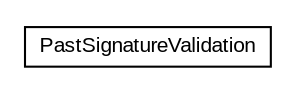 #!/usr/local/bin/dot
#
# Class diagram 
# Generated by UMLGraph version R5_6-24-gf6e263 (http://www.umlgraph.org/)
#

digraph G {
	edge [fontname="arial",fontsize=10,labelfontname="arial",labelfontsize=10];
	node [fontname="arial",fontsize=10,shape=plaintext];
	nodesep=0.25;
	ranksep=0.5;
	// eu.europa.esig.dss.validation.process.vpfswatsp.checks.psv.PastSignatureValidation
	c57886 [label=<<table title="eu.europa.esig.dss.validation.process.vpfswatsp.checks.psv.PastSignatureValidation" border="0" cellborder="1" cellspacing="0" cellpadding="2" port="p" href="./PastSignatureValidation.html">
		<tr><td><table border="0" cellspacing="0" cellpadding="1">
<tr><td align="center" balign="center"> PastSignatureValidation </td></tr>
		</table></td></tr>
		</table>>, URL="./PastSignatureValidation.html", fontname="arial", fontcolor="black", fontsize=10.0];
}

